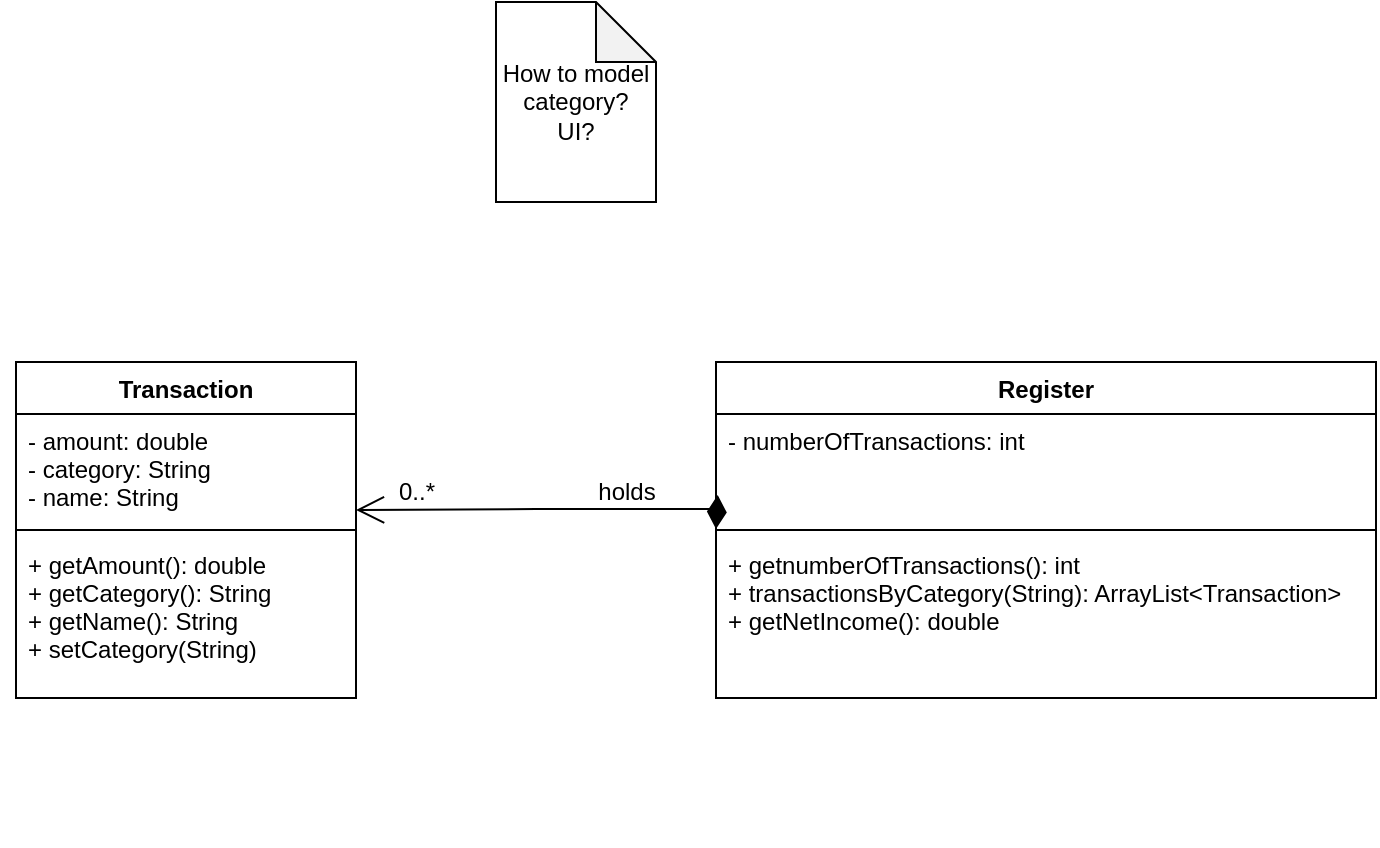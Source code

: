 <mxfile version="20.8.22" type="google" pages="2"><diagram id="ZXtO0x_L6HSXW505jJG8" name="Page-1"><mxGraphModel grid="1" page="1" gridSize="10" guides="1" tooltips="1" connect="1" arrows="1" fold="1" pageScale="1" pageWidth="1654" pageHeight="2336" math="0" shadow="0"><root><mxCell id="0"/><mxCell id="1" parent="0"/><mxCell id="csdDksGfrnZBylh_LOY4-1" value="Transaction" style="swimlane;fontStyle=1;align=center;verticalAlign=top;childLayout=stackLayout;horizontal=1;startSize=26;horizontalStack=0;resizeParent=1;resizeParentMax=0;resizeLast=0;collapsible=1;marginBottom=0;" vertex="1" parent="1"><mxGeometry x="290" y="250" width="170" height="168" as="geometry"/></mxCell><mxCell id="csdDksGfrnZBylh_LOY4-2" value="- amount: double&#10;- category: String&#10;- name: String" style="text;strokeColor=none;fillColor=none;align=left;verticalAlign=top;spacingLeft=4;spacingRight=4;overflow=hidden;rotatable=0;points=[[0,0.5],[1,0.5]];portConstraint=eastwest;" vertex="1" parent="csdDksGfrnZBylh_LOY4-1"><mxGeometry y="26" width="170" height="54" as="geometry"/></mxCell><mxCell id="csdDksGfrnZBylh_LOY4-3" value="" style="line;strokeWidth=1;fillColor=none;align=left;verticalAlign=middle;spacingTop=-1;spacingLeft=3;spacingRight=3;rotatable=0;labelPosition=right;points=[];portConstraint=eastwest;strokeColor=inherit;" vertex="1" parent="csdDksGfrnZBylh_LOY4-1"><mxGeometry y="80" width="170" height="8" as="geometry"/></mxCell><mxCell id="csdDksGfrnZBylh_LOY4-4" value="+ getAmount(): double&#10;+ getCategory(): String&#10;+ getName(): String&#10;+ setCategory(String)" style="text;strokeColor=none;fillColor=none;align=left;verticalAlign=top;spacingLeft=4;spacingRight=4;overflow=hidden;rotatable=0;points=[[0,0.5],[1,0.5]];portConstraint=eastwest;" vertex="1" parent="csdDksGfrnZBylh_LOY4-1"><mxGeometry y="88" width="170" height="80" as="geometry"/></mxCell><mxCell id="csdDksGfrnZBylh_LOY4-5" value="How to model category?&lt;br&gt;UI?" style="shape=note;whiteSpace=wrap;html=1;backgroundOutline=1;darkOpacity=0.05;" vertex="1" parent="1"><mxGeometry x="530" y="70" width="80" height="100" as="geometry"/></mxCell><mxCell id="csdDksGfrnZBylh_LOY4-6" value="Register" style="swimlane;fontStyle=1;align=center;verticalAlign=top;childLayout=stackLayout;horizontal=1;startSize=26;horizontalStack=0;resizeParent=1;resizeParentMax=0;resizeLast=0;collapsible=1;marginBottom=0;" vertex="1" parent="1"><mxGeometry x="640" y="250" width="330" height="168" as="geometry"/></mxCell><mxCell id="csdDksGfrnZBylh_LOY4-7" value="- numberOfTransactions: int" style="text;strokeColor=none;fillColor=none;align=left;verticalAlign=top;spacingLeft=4;spacingRight=4;overflow=hidden;rotatable=0;points=[[0,0.5],[1,0.5]];portConstraint=eastwest;" vertex="1" parent="csdDksGfrnZBylh_LOY4-6"><mxGeometry y="26" width="330" height="54" as="geometry"/></mxCell><mxCell id="csdDksGfrnZBylh_LOY4-14" value="&lt;br&gt;" style="endArrow=open;html=1;endSize=12;startArrow=diamondThin;startSize=14;startFill=1;edgeStyle=orthogonalEdgeStyle;align=left;verticalAlign=bottom;rounded=0;entryX=1;entryY=0.889;entryDx=0;entryDy=0;entryPerimeter=0;" edge="1" parent="csdDksGfrnZBylh_LOY4-6" target="csdDksGfrnZBylh_LOY4-2"><mxGeometry x="-1" y="180" relative="1" as="geometry"><mxPoint y="83.5" as="sourcePoint"/><mxPoint x="160" y="83.5" as="targetPoint"/><mxPoint x="-180" y="170" as="offset"/></mxGeometry></mxCell><mxCell id="csdDksGfrnZBylh_LOY4-8" value="" style="line;strokeWidth=1;fillColor=none;align=left;verticalAlign=middle;spacingTop=-1;spacingLeft=3;spacingRight=3;rotatable=0;labelPosition=right;points=[];portConstraint=eastwest;strokeColor=inherit;" vertex="1" parent="csdDksGfrnZBylh_LOY4-6"><mxGeometry y="80" width="330" height="8" as="geometry"/></mxCell><mxCell id="csdDksGfrnZBylh_LOY4-9" value="+ getnumberOfTransactions(): int&#10;+ transactionsByCategory(String): ArrayList&lt;Transaction&gt;&#10;+ getNetIncome(): double&#10;" style="text;strokeColor=none;fillColor=none;align=left;verticalAlign=top;spacingLeft=4;spacingRight=4;overflow=hidden;rotatable=0;points=[[0,0.5],[1,0.5]];portConstraint=eastwest;" vertex="1" parent="csdDksGfrnZBylh_LOY4-6"><mxGeometry y="88" width="330" height="80" as="geometry"/></mxCell><mxCell id="csdDksGfrnZBylh_LOY4-11" value="holds" style="text;html=1;align=center;verticalAlign=middle;resizable=0;points=[];autosize=1;strokeColor=none;fillColor=none;" vertex="1" parent="1"><mxGeometry x="570" y="300" width="50" height="30" as="geometry"/></mxCell><mxCell id="csdDksGfrnZBylh_LOY4-12" value="0..*" style="text;html=1;align=center;verticalAlign=middle;resizable=0;points=[];autosize=1;strokeColor=none;fillColor=none;" vertex="1" parent="1"><mxGeometry x="470" y="300" width="40" height="30" as="geometry"/></mxCell></root></mxGraphModel></diagram><diagram id="J_GyKs0LOGTQng0VHCHd" name="Page-2"><mxGraphModel grid="1" page="1" gridSize="10" guides="1" tooltips="1" connect="1" arrows="1" fold="1" pageScale="1" pageWidth="1169" pageHeight="827" math="0" shadow="0"><root><mxCell id="0"/><mxCell id="1" parent="0"/></root></mxGraphModel></diagram></mxfile>